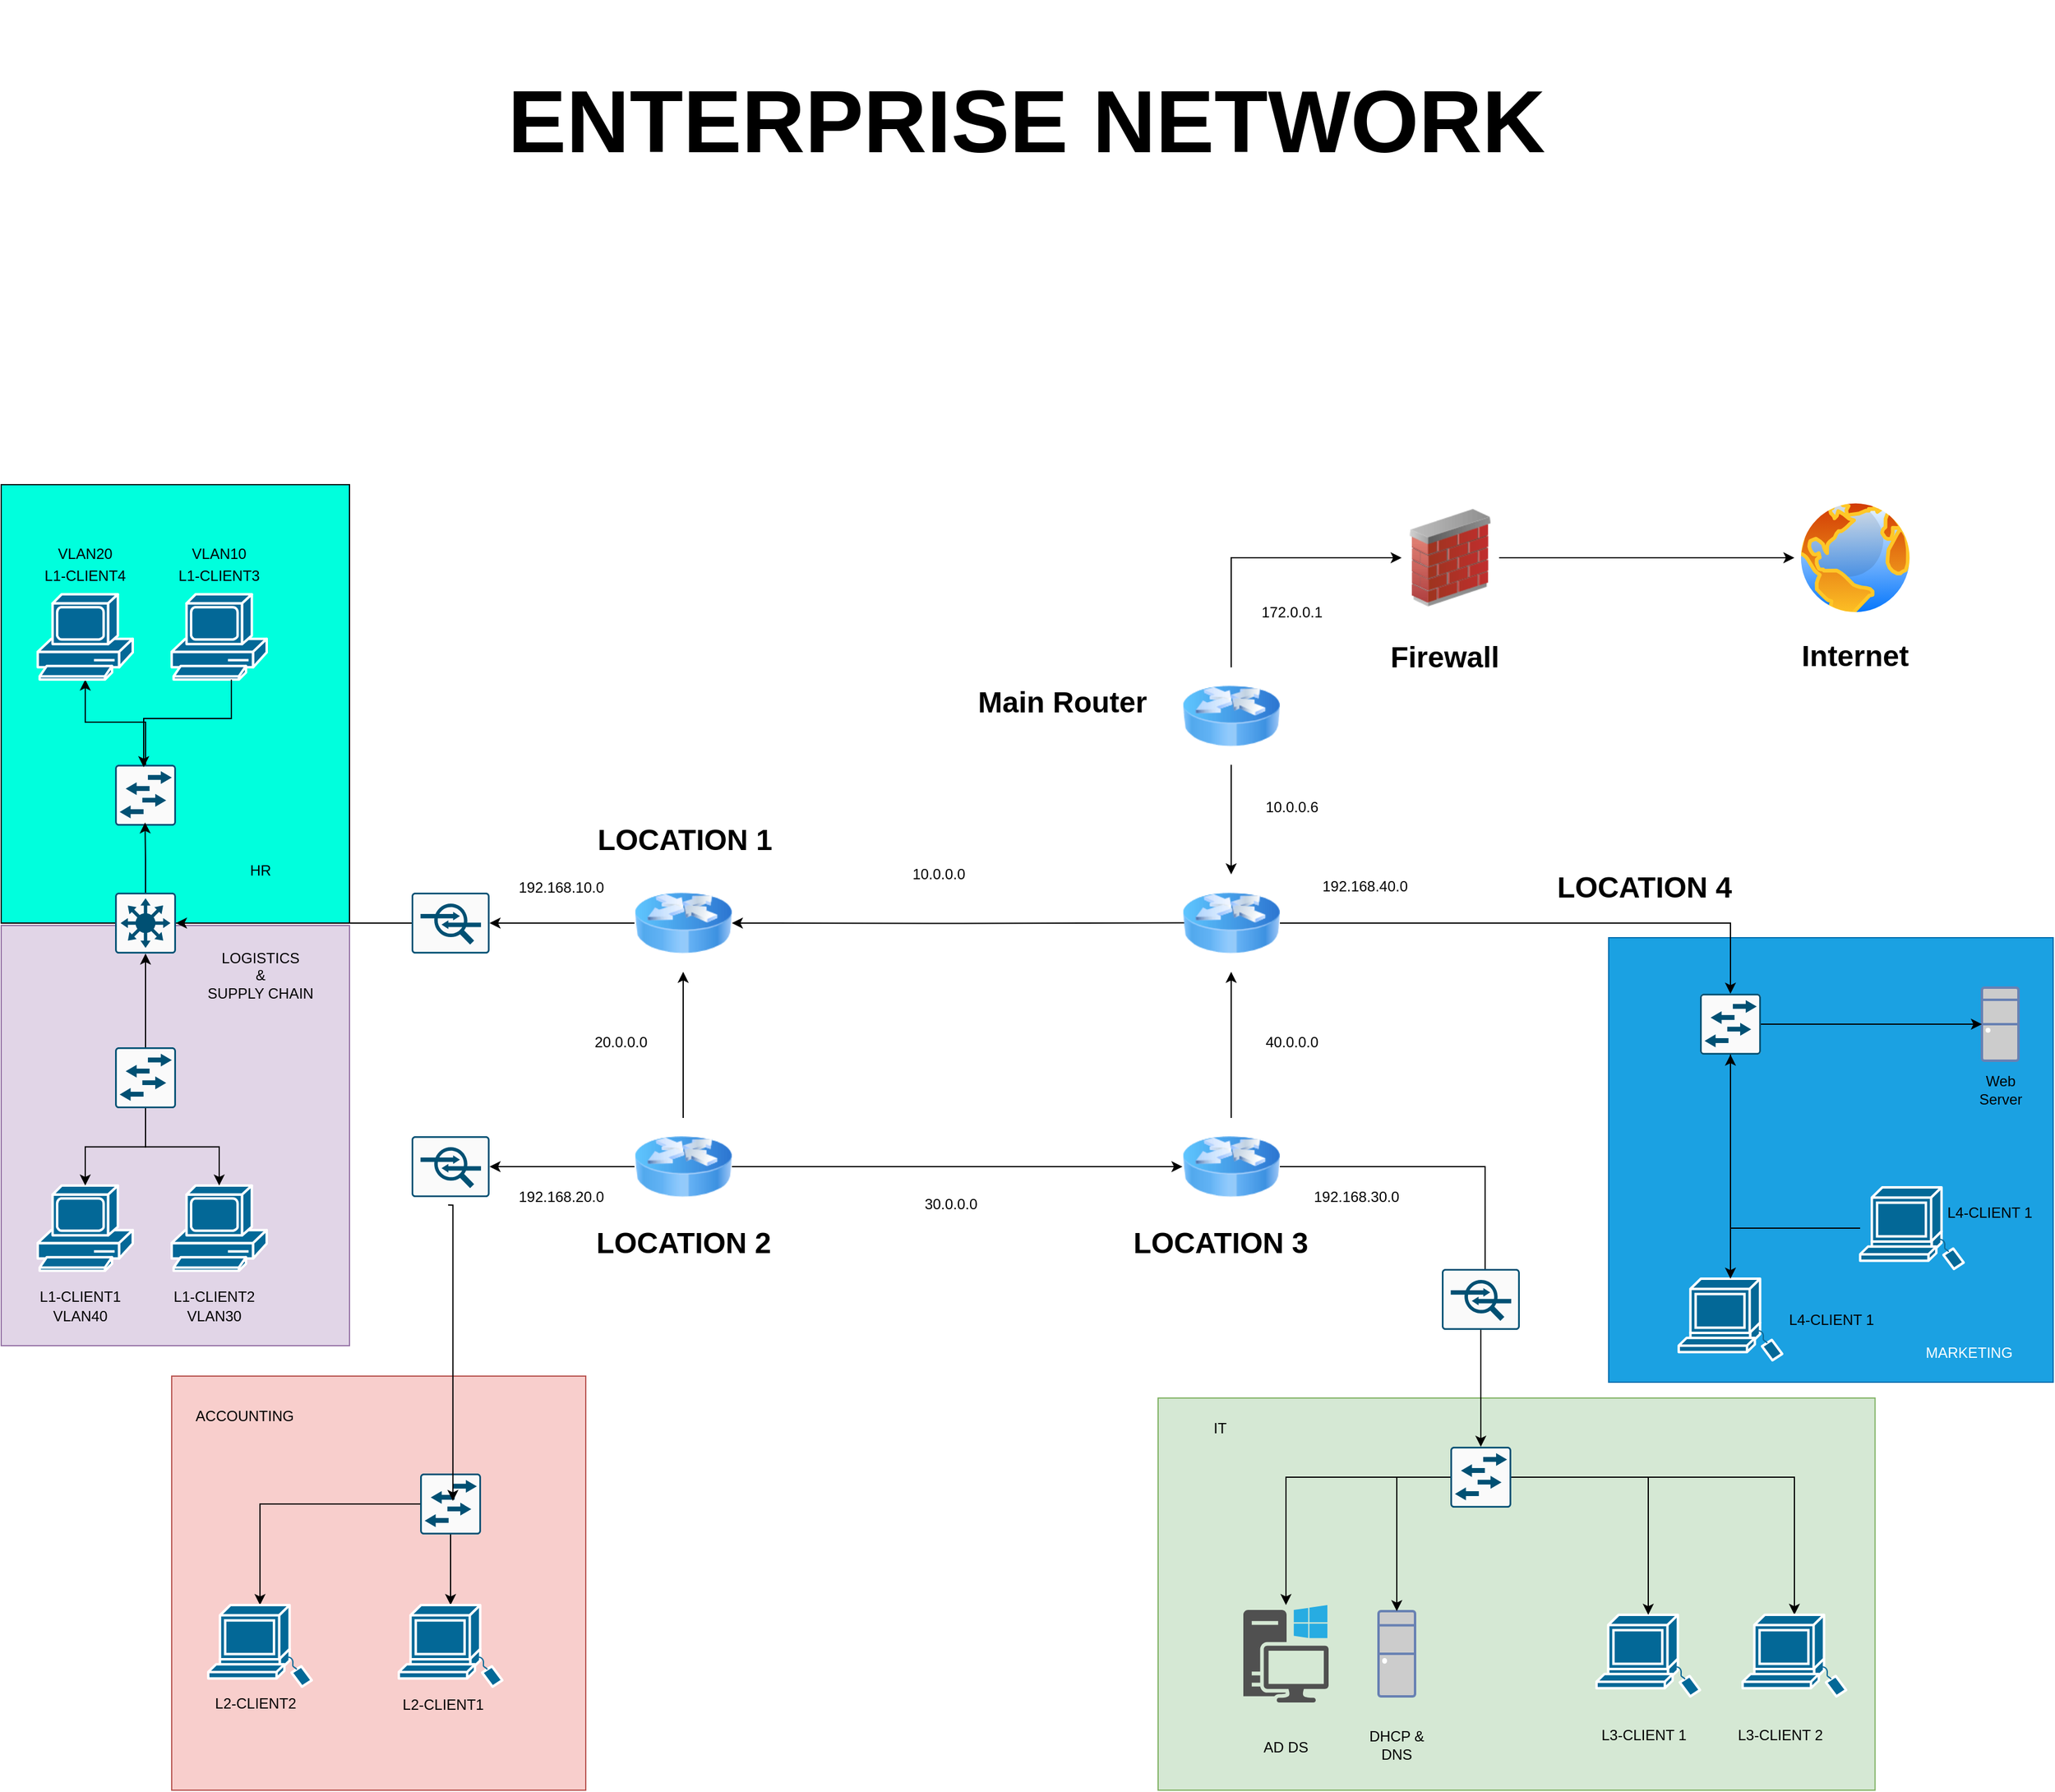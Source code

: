 <mxfile version="24.7.16">
  <diagram name="Page-1" id="197159a0-c6a4-9194-75a8-e4174976684c">
    <mxGraphModel dx="538" dy="1796" grid="1" gridSize="10" guides="1" tooltips="1" connect="1" arrows="1" fold="1" page="1" pageScale="1.5" pageWidth="1169" pageHeight="826" background="none" math="0" shadow="0">
      <root>
        <mxCell id="0" style=";html=1;" />
        <mxCell id="1" style=";html=1;" parent="0" />
        <mxCell id="82a_AhrNkqmRttgPwtjp-102" value="" style="whiteSpace=wrap;html=1;aspect=fixed;fillColor=#1ba1e2;strokeColor=#006EAF;fontColor=#ffffff;" parent="1" vertex="1">
          <mxGeometry x="1350" y="470" width="365" height="365" as="geometry" />
        </mxCell>
        <mxCell id="82a_AhrNkqmRttgPwtjp-93" value="" style="rounded=0;whiteSpace=wrap;html=1;fillColor=#d5e8d4;strokeColor=#82b366;" parent="1" vertex="1">
          <mxGeometry x="980" y="848" width="588.75" height="322" as="geometry" />
        </mxCell>
        <mxCell id="82a_AhrNkqmRttgPwtjp-99" value="" style="whiteSpace=wrap;html=1;aspect=fixed;fillColor=#f8cecc;strokeColor=#b85450;" parent="1" vertex="1">
          <mxGeometry x="170" y="830" width="340" height="340" as="geometry" />
        </mxCell>
        <mxCell id="82a_AhrNkqmRttgPwtjp-100" value="" style="rounded=0;whiteSpace=wrap;html=1;fillColor=#e1d5e7;strokeColor=#9673a6;" parent="1" vertex="1">
          <mxGeometry x="30" y="460" width="286" height="345" as="geometry" />
        </mxCell>
        <mxCell id="82a_AhrNkqmRttgPwtjp-94" value="" style="rounded=0;whiteSpace=wrap;html=1;fillColor=#00FFDD;" parent="1" vertex="1">
          <mxGeometry x="30" y="98" width="286" height="360" as="geometry" />
        </mxCell>
        <mxCell id="82a_AhrNkqmRttgPwtjp-12" style="edgeStyle=orthogonalEdgeStyle;rounded=0;orthogonalLoop=1;jettySize=auto;html=1;" parent="1" source="82a_AhrNkqmRttgPwtjp-2" target="82a_AhrNkqmRttgPwtjp-3" edge="1">
          <mxGeometry relative="1" as="geometry" />
        </mxCell>
        <mxCell id="82a_AhrNkqmRttgPwtjp-14" style="edgeStyle=orthogonalEdgeStyle;rounded=0;orthogonalLoop=1;jettySize=auto;html=1;" parent="1" source="82a_AhrNkqmRttgPwtjp-2" target="82a_AhrNkqmRttgPwtjp-4" edge="1">
          <mxGeometry relative="1" as="geometry">
            <mxPoint x="940" y="658" as="targetPoint" />
          </mxGeometry>
        </mxCell>
        <mxCell id="82a_AhrNkqmRttgPwtjp-2" value="" style="image;html=1;image=img/lib/clip_art/networking/Router_Icon_128x128.png" parent="1" vertex="1">
          <mxGeometry x="550" y="618" width="80" height="80" as="geometry" />
        </mxCell>
        <mxCell id="82a_AhrNkqmRttgPwtjp-3" value="" style="image;html=1;image=img/lib/clip_art/networking/Router_Icon_128x128.png" parent="1" vertex="1">
          <mxGeometry x="550" y="418" width="80" height="80" as="geometry" />
        </mxCell>
        <mxCell id="82a_AhrNkqmRttgPwtjp-15" style="edgeStyle=orthogonalEdgeStyle;rounded=0;orthogonalLoop=1;jettySize=auto;html=1;" parent="1" source="82a_AhrNkqmRttgPwtjp-4" target="82a_AhrNkqmRttgPwtjp-5" edge="1">
          <mxGeometry relative="1" as="geometry" />
        </mxCell>
        <mxCell id="82a_AhrNkqmRttgPwtjp-4" value="" style="image;html=1;image=img/lib/clip_art/networking/Router_Icon_128x128.png" parent="1" vertex="1">
          <mxGeometry x="1000" y="618" width="80" height="80" as="geometry" />
        </mxCell>
        <mxCell id="82a_AhrNkqmRttgPwtjp-10" style="edgeStyle=orthogonalEdgeStyle;rounded=0;orthogonalLoop=1;jettySize=auto;html=1;entryX=1;entryY=0.5;entryDx=0;entryDy=0;" parent="1" target="82a_AhrNkqmRttgPwtjp-3" edge="1">
          <mxGeometry relative="1" as="geometry">
            <mxPoint x="599.997" y="457.75" as="targetPoint" />
            <mxPoint x="1011.05" y="457.75" as="sourcePoint" />
          </mxGeometry>
        </mxCell>
        <mxCell id="82a_AhrNkqmRttgPwtjp-5" value="" style="image;html=1;image=img/lib/clip_art/networking/Router_Icon_128x128.png" parent="1" vertex="1">
          <mxGeometry x="1000" y="418" width="80" height="80" as="geometry" />
        </mxCell>
        <mxCell id="82a_AhrNkqmRttgPwtjp-85" style="edgeStyle=orthogonalEdgeStyle;rounded=0;orthogonalLoop=1;jettySize=auto;html=1;entryX=0;entryY=0.5;entryDx=0;entryDy=0;" parent="1" source="82a_AhrNkqmRttgPwtjp-6" target="82a_AhrNkqmRttgPwtjp-84" edge="1">
          <mxGeometry relative="1" as="geometry">
            <Array as="points">
              <mxPoint x="1040" y="158" />
            </Array>
          </mxGeometry>
        </mxCell>
        <mxCell id="82a_AhrNkqmRttgPwtjp-6" value="" style="image;html=1;image=img/lib/clip_art/networking/Router_Icon_128x128.png" parent="1" vertex="1">
          <mxGeometry x="1000" y="248" width="80" height="80" as="geometry" />
        </mxCell>
        <mxCell id="82a_AhrNkqmRttgPwtjp-11" style="edgeStyle=orthogonalEdgeStyle;rounded=0;orthogonalLoop=1;jettySize=auto;html=1;" parent="1" source="82a_AhrNkqmRttgPwtjp-6" target="82a_AhrNkqmRttgPwtjp-5" edge="1">
          <mxGeometry relative="1" as="geometry" />
        </mxCell>
        <mxCell id="82a_AhrNkqmRttgPwtjp-17" value="" style="sketch=0;points=[[0.015,0.015,0],[0.985,0.015,0],[0.985,0.985,0],[0.015,0.985,0],[0.25,0,0],[0.5,0,0],[0.75,0,0],[1,0.25,0],[1,0.5,0],[1,0.75,0],[0.75,1,0],[0.5,1,0],[0.25,1,0],[0,0.75,0],[0,0.5,0],[0,0.25,0]];verticalLabelPosition=bottom;html=1;verticalAlign=top;aspect=fixed;align=center;pointerEvents=1;shape=mxgraph.cisco19.rect;prIcon=l3_switch;fillColor=#FAFAFA;strokeColor=#005073;" parent="1" vertex="1">
          <mxGeometry x="123.5" y="433" width="50" height="50" as="geometry" />
        </mxCell>
        <mxCell id="82a_AhrNkqmRttgPwtjp-21" style="edgeStyle=orthogonalEdgeStyle;rounded=0;orthogonalLoop=1;jettySize=auto;html=1;entryX=0.555;entryY=0.521;entryDx=0;entryDy=0;entryPerimeter=0;" parent="1" source="82a_AhrNkqmRttgPwtjp-4" target="AGx01yCOGg5sZHV6iCJv-2" edge="1">
          <mxGeometry relative="1" as="geometry">
            <mxPoint x="1250" y="750" as="targetPoint" />
          </mxGeometry>
        </mxCell>
        <mxCell id="82a_AhrNkqmRttgPwtjp-23" style="edgeStyle=orthogonalEdgeStyle;rounded=0;orthogonalLoop=1;jettySize=auto;html=1;entryX=0.5;entryY=0;entryDx=0;entryDy=0;entryPerimeter=0;" parent="1" source="82a_AhrNkqmRttgPwtjp-5" target="82a_AhrNkqmRttgPwtjp-50" edge="1">
          <mxGeometry relative="1" as="geometry">
            <mxPoint x="1236.9" y="457.5" as="targetPoint" />
          </mxGeometry>
        </mxCell>
        <mxCell id="82a_AhrNkqmRttgPwtjp-35" style="edgeStyle=orthogonalEdgeStyle;rounded=0;orthogonalLoop=1;jettySize=auto;html=1;" parent="1" source="82a_AhrNkqmRttgPwtjp-25" target="82a_AhrNkqmRttgPwtjp-33" edge="1">
          <mxGeometry relative="1" as="geometry" />
        </mxCell>
        <mxCell id="82a_AhrNkqmRttgPwtjp-25" value="" style="sketch=0;points=[[0.015,0.015,0],[0.985,0.015,0],[0.985,0.985,0],[0.015,0.985,0],[0.25,0,0],[0.5,0,0],[0.75,0,0],[1,0.25,0],[1,0.5,0],[1,0.75,0],[0.75,1,0],[0.5,1,0],[0.25,1,0],[0,0.75,0],[0,0.5,0],[0,0.25,0]];verticalLabelPosition=bottom;html=1;verticalAlign=top;aspect=fixed;align=center;pointerEvents=1;shape=mxgraph.cisco19.rect;prIcon=l2_switch;fillColor=#FAFAFA;strokeColor=#005073;" parent="1" vertex="1">
          <mxGeometry x="374" y="910" width="50" height="50" as="geometry" />
        </mxCell>
        <mxCell id="82a_AhrNkqmRttgPwtjp-40" style="edgeStyle=orthogonalEdgeStyle;rounded=0;orthogonalLoop=1;jettySize=auto;html=1;" parent="1" source="82a_AhrNkqmRttgPwtjp-28" target="82a_AhrNkqmRttgPwtjp-38" edge="1">
          <mxGeometry relative="1" as="geometry" />
        </mxCell>
        <mxCell id="82a_AhrNkqmRttgPwtjp-45" style="edgeStyle=orthogonalEdgeStyle;rounded=0;orthogonalLoop=1;jettySize=auto;html=1;" parent="1" source="82a_AhrNkqmRttgPwtjp-28" target="82a_AhrNkqmRttgPwtjp-44" edge="1">
          <mxGeometry relative="1" as="geometry">
            <mxPoint x="1502.481" y="1026" as="targetPoint" />
          </mxGeometry>
        </mxCell>
        <mxCell id="82a_AhrNkqmRttgPwtjp-28" value="" style="sketch=0;points=[[0.015,0.015,0],[0.985,0.015,0],[0.985,0.985,0],[0.015,0.985,0],[0.25,0,0],[0.5,0,0],[0.75,0,0],[1,0.25,0],[1,0.5,0],[1,0.75,0],[0.75,1,0],[0.5,1,0],[0.25,1,0],[0,0.75,0],[0,0.5,0],[0,0.25,0]];verticalLabelPosition=bottom;html=1;verticalAlign=top;aspect=fixed;align=center;pointerEvents=1;shape=mxgraph.cisco19.rect;prIcon=l2_switch;fillColor=#FAFAFA;strokeColor=#005073;" parent="1" vertex="1">
          <mxGeometry x="1220" y="888" width="50" height="50" as="geometry" />
        </mxCell>
        <mxCell id="82a_AhrNkqmRttgPwtjp-62" style="edgeStyle=orthogonalEdgeStyle;rounded=0;orthogonalLoop=1;jettySize=auto;html=1;" parent="1" source="82a_AhrNkqmRttgPwtjp-30" target="82a_AhrNkqmRttgPwtjp-17" edge="1">
          <mxGeometry relative="1" as="geometry" />
        </mxCell>
        <mxCell id="82a_AhrNkqmRttgPwtjp-30" value="" style="sketch=0;points=[[0.015,0.015,0],[0.985,0.015,0],[0.985,0.985,0],[0.015,0.985,0],[0.25,0,0],[0.5,0,0],[0.75,0,0],[1,0.25,0],[1,0.5,0],[1,0.75,0],[0.75,1,0],[0.5,1,0],[0.25,1,0],[0,0.75,0],[0,0.5,0],[0,0.25,0]];verticalLabelPosition=bottom;html=1;verticalAlign=top;aspect=fixed;align=center;pointerEvents=1;shape=mxgraph.cisco19.rect;prIcon=l2_switch;fillColor=#FAFAFA;strokeColor=#005073;" parent="1" vertex="1">
          <mxGeometry x="123.5" y="560" width="50" height="50" as="geometry" />
        </mxCell>
        <mxCell id="82a_AhrNkqmRttgPwtjp-78" style="edgeStyle=orthogonalEdgeStyle;rounded=0;orthogonalLoop=1;jettySize=auto;html=1;" parent="1" source="82a_AhrNkqmRttgPwtjp-31" target="82a_AhrNkqmRttgPwtjp-76" edge="1">
          <mxGeometry relative="1" as="geometry" />
        </mxCell>
        <mxCell id="82a_AhrNkqmRttgPwtjp-31" value="" style="sketch=0;points=[[0.015,0.015,0],[0.985,0.015,0],[0.985,0.985,0],[0.015,0.985,0],[0.25,0,0],[0.5,0,0],[0.75,0,0],[1,0.25,0],[1,0.5,0],[1,0.75,0],[0.75,1,0],[0.5,1,0],[0.25,1,0],[0,0.75,0],[0,0.5,0],[0,0.25,0]];verticalLabelPosition=bottom;html=1;verticalAlign=top;aspect=fixed;align=center;pointerEvents=1;shape=mxgraph.cisco19.rect;prIcon=l2_switch;fillColor=#FAFAFA;strokeColor=#005073;" parent="1" vertex="1">
          <mxGeometry x="123.5" y="328" width="50" height="50" as="geometry" />
        </mxCell>
        <mxCell id="82a_AhrNkqmRttgPwtjp-33" value="" style="shape=mxgraph.cisco.computers_and_peripherals.sun_workstation;html=1;pointerEvents=1;dashed=0;fillColor=#036897;strokeColor=#ffffff;strokeWidth=2;verticalLabelPosition=bottom;verticalAlign=top;align=center;outlineConnect=0;" parent="1" vertex="1">
          <mxGeometry x="356.5" y="1018" width="85" height="67" as="geometry" />
        </mxCell>
        <mxCell id="82a_AhrNkqmRttgPwtjp-34" style="edgeStyle=orthogonalEdgeStyle;rounded=0;orthogonalLoop=1;jettySize=auto;html=1;" parent="1" source="82a_AhrNkqmRttgPwtjp-25" target="82a_AhrNkqmRttgPwtjp-36" edge="1">
          <mxGeometry relative="1" as="geometry">
            <mxPoint x="233" y="988.0" as="targetPoint" />
          </mxGeometry>
        </mxCell>
        <mxCell id="82a_AhrNkqmRttgPwtjp-36" value="" style="shape=mxgraph.cisco.computers_and_peripherals.sun_workstation;html=1;pointerEvents=1;dashed=0;fillColor=#036897;strokeColor=#ffffff;strokeWidth=2;verticalLabelPosition=bottom;verticalAlign=top;align=center;outlineConnect=0;" parent="1" vertex="1">
          <mxGeometry x="200" y="1018" width="85" height="67" as="geometry" />
        </mxCell>
        <mxCell id="82a_AhrNkqmRttgPwtjp-37" value="" style="fontColor=#0066CC;verticalAlign=top;verticalLabelPosition=bottom;labelPosition=center;align=center;html=1;outlineConnect=0;fillColor=#CCCCCC;strokeColor=#6881B3;gradientColor=none;gradientDirection=north;strokeWidth=2;shape=mxgraph.networks.desktop_pc;" parent="1" vertex="1">
          <mxGeometry x="1161" y="1023" width="30" height="70" as="geometry" />
        </mxCell>
        <mxCell id="82a_AhrNkqmRttgPwtjp-38" value="" style="sketch=0;pointerEvents=1;shadow=0;dashed=0;html=1;strokeColor=none;fillColor=#505050;labelPosition=center;verticalLabelPosition=bottom;verticalAlign=top;outlineConnect=0;align=center;shape=mxgraph.office.devices.workstation_pc;" parent="1" vertex="1">
          <mxGeometry x="1050" y="1018" width="70" height="80" as="geometry" />
        </mxCell>
        <mxCell id="82a_AhrNkqmRttgPwtjp-41" style="edgeStyle=orthogonalEdgeStyle;rounded=0;orthogonalLoop=1;jettySize=auto;html=1;entryX=0.5;entryY=0;entryDx=0;entryDy=0;entryPerimeter=0;" parent="1" source="82a_AhrNkqmRttgPwtjp-28" target="82a_AhrNkqmRttgPwtjp-37" edge="1">
          <mxGeometry relative="1" as="geometry" />
        </mxCell>
        <mxCell id="82a_AhrNkqmRttgPwtjp-42" value="" style="shape=mxgraph.cisco.computers_and_peripherals.sun_workstation;html=1;pointerEvents=1;dashed=0;fillColor=#036897;strokeColor=#ffffff;strokeWidth=2;verticalLabelPosition=bottom;verticalAlign=top;align=center;outlineConnect=0;" parent="1" vertex="1">
          <mxGeometry x="1340" y="1026" width="85" height="67" as="geometry" />
        </mxCell>
        <mxCell id="82a_AhrNkqmRttgPwtjp-43" style="edgeStyle=orthogonalEdgeStyle;rounded=0;orthogonalLoop=1;jettySize=auto;html=1;entryX=0.5;entryY=0;entryDx=0;entryDy=0;entryPerimeter=0;" parent="1" source="82a_AhrNkqmRttgPwtjp-28" target="82a_AhrNkqmRttgPwtjp-42" edge="1">
          <mxGeometry relative="1" as="geometry" />
        </mxCell>
        <mxCell id="82a_AhrNkqmRttgPwtjp-44" value="" style="shape=mxgraph.cisco.computers_and_peripherals.sun_workstation;html=1;pointerEvents=1;dashed=0;fillColor=#036897;strokeColor=#ffffff;strokeWidth=2;verticalLabelPosition=bottom;verticalAlign=top;align=center;outlineConnect=0;" parent="1" vertex="1">
          <mxGeometry x="1460" y="1026" width="85" height="67" as="geometry" />
        </mxCell>
        <mxCell id="82a_AhrNkqmRttgPwtjp-47" value="" style="fontColor=#0066CC;verticalAlign=top;verticalLabelPosition=bottom;labelPosition=center;align=center;html=1;outlineConnect=0;fillColor=#CCCCCC;strokeColor=#6881B3;gradientColor=none;gradientDirection=north;strokeWidth=2;shape=mxgraph.networks.desktop_pc;" parent="1" vertex="1">
          <mxGeometry x="1656.5" y="511" width="30" height="60" as="geometry" />
        </mxCell>
        <mxCell id="82a_AhrNkqmRttgPwtjp-48" value="" style="shape=mxgraph.cisco.computers_and_peripherals.sun_workstation;html=1;pointerEvents=1;dashed=0;fillColor=#036897;strokeColor=#ffffff;strokeWidth=2;verticalLabelPosition=bottom;verticalAlign=top;align=center;outlineConnect=0;" parent="1" vertex="1">
          <mxGeometry x="1407.5" y="750" width="85" height="67" as="geometry" />
        </mxCell>
        <mxCell id="82a_AhrNkqmRttgPwtjp-59" style="edgeStyle=orthogonalEdgeStyle;rounded=0;orthogonalLoop=1;jettySize=auto;html=1;" parent="1" source="82a_AhrNkqmRttgPwtjp-49" target="82a_AhrNkqmRttgPwtjp-50" edge="1">
          <mxGeometry relative="1" as="geometry" />
        </mxCell>
        <mxCell id="82a_AhrNkqmRttgPwtjp-49" value="" style="shape=mxgraph.cisco.computers_and_peripherals.sun_workstation;html=1;pointerEvents=1;dashed=0;fillColor=#036897;strokeColor=#ffffff;strokeWidth=2;verticalLabelPosition=bottom;verticalAlign=top;align=center;outlineConnect=0;" parent="1" vertex="1">
          <mxGeometry x="1556.5" y="675" width="85" height="67" as="geometry" />
        </mxCell>
        <mxCell id="82a_AhrNkqmRttgPwtjp-60" style="edgeStyle=orthogonalEdgeStyle;rounded=0;orthogonalLoop=1;jettySize=auto;html=1;" parent="1" source="82a_AhrNkqmRttgPwtjp-50" target="82a_AhrNkqmRttgPwtjp-47" edge="1">
          <mxGeometry relative="1" as="geometry" />
        </mxCell>
        <mxCell id="82a_AhrNkqmRttgPwtjp-104" style="edgeStyle=orthogonalEdgeStyle;rounded=0;orthogonalLoop=1;jettySize=auto;html=1;" parent="1" source="82a_AhrNkqmRttgPwtjp-50" target="82a_AhrNkqmRttgPwtjp-48" edge="1">
          <mxGeometry relative="1" as="geometry">
            <mxPoint x="1450" y="690" as="targetPoint" />
          </mxGeometry>
        </mxCell>
        <mxCell id="82a_AhrNkqmRttgPwtjp-50" value="" style="sketch=0;points=[[0.015,0.015,0],[0.985,0.015,0],[0.985,0.985,0],[0.015,0.985,0],[0.25,0,0],[0.5,0,0],[0.75,0,0],[1,0.25,0],[1,0.5,0],[1,0.75,0],[0.75,1,0],[0.5,1,0],[0.25,1,0],[0,0.75,0],[0,0.5,0],[0,0.25,0]];verticalLabelPosition=bottom;html=1;verticalAlign=top;aspect=fixed;align=center;pointerEvents=1;shape=mxgraph.cisco19.rect;prIcon=l2_switch;fillColor=#FAFAFA;strokeColor=#005073;" parent="1" vertex="1">
          <mxGeometry x="1425" y="516" width="50" height="50" as="geometry" />
        </mxCell>
        <mxCell id="82a_AhrNkqmRttgPwtjp-63" style="edgeStyle=orthogonalEdgeStyle;rounded=0;orthogonalLoop=1;jettySize=auto;html=1;entryX=0.492;entryY=0.947;entryDx=0;entryDy=0;entryPerimeter=0;" parent="1" source="82a_AhrNkqmRttgPwtjp-17" target="82a_AhrNkqmRttgPwtjp-31" edge="1">
          <mxGeometry relative="1" as="geometry" />
        </mxCell>
        <mxCell id="82a_AhrNkqmRttgPwtjp-64" value="" style="sketch=0;points=[[0.015,0.015,0],[0.985,0.015,0],[0.985,0.985,0],[0.015,0.985,0],[0.25,0,0],[0.5,0,0],[0.75,0,0],[1,0.25,0],[1,0.5,0],[1,0.75,0],[0.75,1,0],[0.5,1,0],[0.25,1,0],[0,0.75,0],[0,0.5,0],[0,0.25,0]];verticalLabelPosition=bottom;html=1;verticalAlign=top;aspect=fixed;align=center;pointerEvents=1;shape=mxgraph.cisco19.rect;prIcon=ips_ids;fillColor=#FAFAFA;strokeColor=#005073;" parent="1" vertex="1">
          <mxGeometry x="367" y="633" width="64" height="50" as="geometry" />
        </mxCell>
        <mxCell id="82a_AhrNkqmRttgPwtjp-65" value="" style="sketch=0;points=[[0.015,0.015,0],[0.985,0.015,0],[0.985,0.985,0],[0.015,0.985,0],[0.25,0,0],[0.5,0,0],[0.75,0,0],[1,0.25,0],[1,0.5,0],[1,0.75,0],[0.75,1,0],[0.5,1,0],[0.25,1,0],[0,0.75,0],[0,0.5,0],[0,0.25,0]];verticalLabelPosition=bottom;html=1;verticalAlign=top;aspect=fixed;align=center;pointerEvents=1;shape=mxgraph.cisco19.rect;prIcon=ips_ids;fillColor=#FAFAFA;strokeColor=#005073;" parent="1" vertex="1">
          <mxGeometry x="367" y="433" width="64" height="50" as="geometry" />
        </mxCell>
        <mxCell id="82a_AhrNkqmRttgPwtjp-66" style="edgeStyle=orthogonalEdgeStyle;rounded=0;orthogonalLoop=1;jettySize=auto;html=1;entryX=1;entryY=0.5;entryDx=0;entryDy=0;entryPerimeter=0;" parent="1" source="82a_AhrNkqmRttgPwtjp-3" target="82a_AhrNkqmRttgPwtjp-65" edge="1">
          <mxGeometry relative="1" as="geometry" />
        </mxCell>
        <mxCell id="82a_AhrNkqmRttgPwtjp-67" style="edgeStyle=orthogonalEdgeStyle;rounded=0;orthogonalLoop=1;jettySize=auto;html=1;entryX=1;entryY=0.5;entryDx=0;entryDy=0;entryPerimeter=0;" parent="1" source="82a_AhrNkqmRttgPwtjp-65" target="82a_AhrNkqmRttgPwtjp-17" edge="1">
          <mxGeometry relative="1" as="geometry" />
        </mxCell>
        <mxCell id="82a_AhrNkqmRttgPwtjp-69" style="edgeStyle=orthogonalEdgeStyle;rounded=0;orthogonalLoop=1;jettySize=auto;html=1;entryX=1;entryY=0.5;entryDx=0;entryDy=0;entryPerimeter=0;" parent="1" source="82a_AhrNkqmRttgPwtjp-2" target="82a_AhrNkqmRttgPwtjp-64" edge="1">
          <mxGeometry relative="1" as="geometry" />
        </mxCell>
        <mxCell id="82a_AhrNkqmRttgPwtjp-70" style="edgeStyle=orthogonalEdgeStyle;rounded=0;orthogonalLoop=1;jettySize=auto;html=1;entryX=0.578;entryY=0.318;entryDx=0;entryDy=0;entryPerimeter=0;" parent="1" edge="1">
          <mxGeometry relative="1" as="geometry">
            <mxPoint x="397" y="689.55" as="sourcePoint" />
            <mxPoint x="400.9" y="932.45" as="targetPoint" />
            <Array as="points">
              <mxPoint x="401" y="690" />
            </Array>
          </mxGeometry>
        </mxCell>
        <mxCell id="82a_AhrNkqmRttgPwtjp-72" value="" style="shape=mxgraph.cisco.computers_and_peripherals.pc;html=1;pointerEvents=1;dashed=0;fillColor=#036897;strokeColor=#ffffff;strokeWidth=2;verticalLabelPosition=bottom;verticalAlign=top;align=center;outlineConnect=0;" parent="1" vertex="1">
          <mxGeometry x="60" y="673.5" width="78" height="70" as="geometry" />
        </mxCell>
        <mxCell id="82a_AhrNkqmRttgPwtjp-73" value="" style="shape=mxgraph.cisco.computers_and_peripherals.pc;html=1;pointerEvents=1;dashed=0;fillColor=#036897;strokeColor=#ffffff;strokeWidth=2;verticalLabelPosition=bottom;verticalAlign=top;align=center;outlineConnect=0;" parent="1" vertex="1">
          <mxGeometry x="170" y="673.5" width="78" height="70" as="geometry" />
        </mxCell>
        <mxCell id="82a_AhrNkqmRttgPwtjp-74" style="edgeStyle=orthogonalEdgeStyle;rounded=0;orthogonalLoop=1;jettySize=auto;html=1;entryX=0.5;entryY=0;entryDx=0;entryDy=0;entryPerimeter=0;" parent="1" source="82a_AhrNkqmRttgPwtjp-30" target="82a_AhrNkqmRttgPwtjp-72" edge="1">
          <mxGeometry relative="1" as="geometry" />
        </mxCell>
        <mxCell id="82a_AhrNkqmRttgPwtjp-75" style="edgeStyle=orthogonalEdgeStyle;rounded=0;orthogonalLoop=1;jettySize=auto;html=1;entryX=0.5;entryY=0;entryDx=0;entryDy=0;entryPerimeter=0;" parent="1" source="82a_AhrNkqmRttgPwtjp-30" target="82a_AhrNkqmRttgPwtjp-73" edge="1">
          <mxGeometry relative="1" as="geometry" />
        </mxCell>
        <mxCell id="82a_AhrNkqmRttgPwtjp-76" value="" style="shape=mxgraph.cisco.computers_and_peripherals.pc;html=1;pointerEvents=1;dashed=0;fillColor=#036897;strokeColor=#ffffff;strokeWidth=2;verticalLabelPosition=bottom;verticalAlign=top;align=center;outlineConnect=0;" parent="1" vertex="1">
          <mxGeometry x="60" y="188" width="78" height="70" as="geometry" />
        </mxCell>
        <mxCell id="82a_AhrNkqmRttgPwtjp-77" value="" style="shape=mxgraph.cisco.computers_and_peripherals.pc;html=1;pointerEvents=1;dashed=0;fillColor=#036897;strokeColor=#ffffff;strokeWidth=2;verticalLabelPosition=bottom;verticalAlign=top;align=center;outlineConnect=0;" parent="1" vertex="1">
          <mxGeometry x="170" y="188" width="78" height="70" as="geometry" />
        </mxCell>
        <mxCell id="82a_AhrNkqmRttgPwtjp-84" value="" style="image;html=1;image=img/lib/clip_art/networking/Firewall_02_128x128.png" parent="1" vertex="1">
          <mxGeometry x="1180" y="118" width="80" height="80" as="geometry" />
        </mxCell>
        <mxCell id="82a_AhrNkqmRttgPwtjp-86" value="" style="image;aspect=fixed;perimeter=ellipsePerimeter;html=1;align=center;shadow=0;dashed=0;spacingTop=3;image=img/lib/active_directory/internet_globe.svg;" parent="1" vertex="1">
          <mxGeometry x="1502.5" y="108" width="100" height="100" as="geometry" />
        </mxCell>
        <mxCell id="82a_AhrNkqmRttgPwtjp-87" style="edgeStyle=orthogonalEdgeStyle;rounded=0;orthogonalLoop=1;jettySize=auto;html=1;" parent="1" source="82a_AhrNkqmRttgPwtjp-84" target="82a_AhrNkqmRttgPwtjp-86" edge="1">
          <mxGeometry relative="1" as="geometry">
            <Array as="points">
              <mxPoint x="1510" y="158" />
              <mxPoint x="1510" y="158" />
            </Array>
          </mxGeometry>
        </mxCell>
        <mxCell id="82a_AhrNkqmRttgPwtjp-88" value="&lt;font style=&quot;font-size: 24px;&quot;&gt;&lt;b style=&quot;&quot;&gt;LOCATION 1&lt;/b&gt;&lt;/font&gt;" style="text;html=1;align=center;verticalAlign=middle;whiteSpace=wrap;rounded=0;" parent="1" vertex="1">
          <mxGeometry x="496" y="361" width="191.25" height="58" as="geometry" />
        </mxCell>
        <mxCell id="82a_AhrNkqmRttgPwtjp-89" value="&lt;font style=&quot;font-size: 24px;&quot;&gt;&lt;b style=&quot;&quot;&gt;LOCATION 2&lt;/b&gt;&lt;/font&gt;" style="text;html=1;align=center;verticalAlign=middle;whiteSpace=wrap;rounded=0;" parent="1" vertex="1">
          <mxGeometry x="508.75" y="692" width="162.5" height="58" as="geometry" />
        </mxCell>
        <mxCell id="82a_AhrNkqmRttgPwtjp-90" value="&lt;font style=&quot;font-size: 24px;&quot;&gt;&lt;b style=&quot;&quot;&gt;LOCATION 3&lt;/b&gt;&lt;/font&gt;" style="text;html=1;align=center;verticalAlign=middle;whiteSpace=wrap;rounded=0;" parent="1" vertex="1">
          <mxGeometry x="950" y="692" width="162.5" height="58" as="geometry" />
        </mxCell>
        <mxCell id="82a_AhrNkqmRttgPwtjp-91" value="&lt;font style=&quot;font-size: 24px;&quot;&gt;&lt;b style=&quot;&quot;&gt;LOCATION 4&lt;/b&gt;&lt;/font&gt;" style="text;html=1;align=center;verticalAlign=middle;whiteSpace=wrap;rounded=0;" parent="1" vertex="1">
          <mxGeometry x="1297.5" y="400" width="162.5" height="58" as="geometry" />
        </mxCell>
        <mxCell id="82a_AhrNkqmRttgPwtjp-97" style="edgeStyle=orthogonalEdgeStyle;rounded=0;orthogonalLoop=1;jettySize=auto;html=1;" parent="1" source="82a_AhrNkqmRttgPwtjp-77" edge="1">
          <mxGeometry relative="1" as="geometry">
            <mxPoint x="147" y="330" as="targetPoint" />
            <Array as="points">
              <mxPoint x="219" y="290" />
              <mxPoint x="147" y="290" />
            </Array>
          </mxGeometry>
        </mxCell>
        <mxCell id="82a_AhrNkqmRttgPwtjp-105" value="&lt;span style=&quot;font-size: 24px;&quot;&gt;&lt;b&gt;Internet&lt;/b&gt;&lt;/span&gt;" style="text;html=1;align=center;verticalAlign=middle;whiteSpace=wrap;rounded=0;" parent="1" vertex="1">
          <mxGeometry x="1451.25" y="210" width="202.5" height="58" as="geometry" />
        </mxCell>
        <mxCell id="82a_AhrNkqmRttgPwtjp-106" value="&lt;span style=&quot;font-size: 24px;&quot;&gt;&lt;b&gt;Firewall&lt;/b&gt;&lt;/span&gt;" style="text;html=1;align=center;verticalAlign=middle;whiteSpace=wrap;rounded=0;" parent="1" vertex="1">
          <mxGeometry x="1113.5" y="211" width="202.5" height="58" as="geometry" />
        </mxCell>
        <mxCell id="82a_AhrNkqmRttgPwtjp-107" value="&lt;span style=&quot;font-size: 24px;&quot;&gt;&lt;b&gt;Main Router&lt;/b&gt;&lt;/span&gt;" style="text;html=1;align=center;verticalAlign=middle;whiteSpace=wrap;rounded=0;" parent="1" vertex="1">
          <mxGeometry x="800" y="248" width="202.5" height="58" as="geometry" />
        </mxCell>
        <mxCell id="jJe0wLR6unId7IcCSNrv-1" value="Web Server" style="text;html=1;align=center;verticalAlign=middle;whiteSpace=wrap;rounded=0;" parent="1" vertex="1">
          <mxGeometry x="1641.5" y="580" width="60" height="30" as="geometry" />
        </mxCell>
        <mxCell id="jJe0wLR6unId7IcCSNrv-2" value="AD DS" style="text;html=1;align=center;verticalAlign=middle;whiteSpace=wrap;rounded=0;" parent="1" vertex="1">
          <mxGeometry x="1055" y="1120" width="60" height="30" as="geometry" />
        </mxCell>
        <mxCell id="jJe0wLR6unId7IcCSNrv-3" value="DHCP &amp;amp; DNS" style="text;html=1;align=center;verticalAlign=middle;whiteSpace=wrap;rounded=0;" parent="1" vertex="1">
          <mxGeometry x="1146" y="1118" width="60" height="30" as="geometry" />
        </mxCell>
        <mxCell id="jJe0wLR6unId7IcCSNrv-4" value="L3-CLIENT 1" style="text;html=1;align=center;verticalAlign=middle;whiteSpace=wrap;rounded=0;" parent="1" vertex="1">
          <mxGeometry x="1338.75" y="1110" width="80" height="30" as="geometry" />
        </mxCell>
        <mxCell id="jJe0wLR6unId7IcCSNrv-5" value="L3-CLIENT 2" style="text;html=1;align=center;verticalAlign=middle;whiteSpace=wrap;rounded=0;" parent="1" vertex="1">
          <mxGeometry x="1451.25" y="1110" width="80" height="30" as="geometry" />
        </mxCell>
        <mxCell id="jJe0wLR6unId7IcCSNrv-6" value="L4-CLIENT 1" style="text;html=1;align=center;verticalAlign=middle;whiteSpace=wrap;rounded=0;" parent="1" vertex="1">
          <mxGeometry x="1492.5" y="771" width="80" height="25" as="geometry" />
        </mxCell>
        <mxCell id="jJe0wLR6unId7IcCSNrv-7" value="L4-CLIENT 1" style="text;html=1;align=center;verticalAlign=middle;whiteSpace=wrap;rounded=0;" parent="1" vertex="1">
          <mxGeometry x="1622.5" y="683" width="80" height="25" as="geometry" />
        </mxCell>
        <mxCell id="-V9YLT44HrTgCmrXW2-U-1" value="L2-CLIENT1" style="text;html=1;align=center;verticalAlign=middle;whiteSpace=wrap;rounded=0;" parent="1" vertex="1">
          <mxGeometry x="349.5" y="1085" width="86" height="30" as="geometry" />
        </mxCell>
        <mxCell id="-V9YLT44HrTgCmrXW2-U-2" value="L2-CLIENT2" style="text;html=1;align=center;verticalAlign=middle;whiteSpace=wrap;rounded=0;" parent="1" vertex="1">
          <mxGeometry x="196" y="1084" width="86" height="30" as="geometry" />
        </mxCell>
        <mxCell id="-V9YLT44HrTgCmrXW2-U-3" value="L1-CLIENT2" style="text;html=1;align=center;verticalAlign=middle;whiteSpace=wrap;rounded=0;" parent="1" vertex="1">
          <mxGeometry x="162" y="750" width="86" height="30" as="geometry" />
        </mxCell>
        <mxCell id="-V9YLT44HrTgCmrXW2-U-4" value="L1-CLIENT1" style="text;html=1;align=center;verticalAlign=middle;whiteSpace=wrap;rounded=0;" parent="1" vertex="1">
          <mxGeometry x="52" y="750" width="86" height="30" as="geometry" />
        </mxCell>
        <mxCell id="-V9YLT44HrTgCmrXW2-U-5" value="L1-CLIENT3" style="text;html=1;align=center;verticalAlign=middle;whiteSpace=wrap;rounded=0;" parent="1" vertex="1">
          <mxGeometry x="166" y="158" width="86" height="30" as="geometry" />
        </mxCell>
        <mxCell id="-V9YLT44HrTgCmrXW2-U-6" value="L1-CLIENT4" style="text;html=1;align=center;verticalAlign=middle;whiteSpace=wrap;rounded=0;" parent="1" vertex="1">
          <mxGeometry x="56" y="158" width="86" height="30" as="geometry" />
        </mxCell>
        <mxCell id="-V9YLT44HrTgCmrXW2-U-7" value="VLAN10" style="text;html=1;align=center;verticalAlign=middle;whiteSpace=wrap;rounded=0;" parent="1" vertex="1">
          <mxGeometry x="166" y="140" width="86" height="30" as="geometry" />
        </mxCell>
        <mxCell id="-V9YLT44HrTgCmrXW2-U-8" value="VLAN20" style="text;html=1;align=center;verticalAlign=middle;whiteSpace=wrap;rounded=0;" parent="1" vertex="1">
          <mxGeometry x="56" y="140" width="86" height="30" as="geometry" />
        </mxCell>
        <mxCell id="-V9YLT44HrTgCmrXW2-U-9" value="VLAN30" style="text;html=1;align=center;verticalAlign=middle;whiteSpace=wrap;rounded=0;" parent="1" vertex="1">
          <mxGeometry x="162" y="766" width="86" height="30" as="geometry" />
        </mxCell>
        <mxCell id="-V9YLT44HrTgCmrXW2-U-10" value="VLAN40" style="text;html=1;align=center;verticalAlign=middle;whiteSpace=wrap;rounded=0;" parent="1" vertex="1">
          <mxGeometry x="52" y="766" width="86" height="30" as="geometry" />
        </mxCell>
        <mxCell id="-V9YLT44HrTgCmrXW2-U-11" value="ACCOUNTING" style="text;html=1;align=center;verticalAlign=middle;whiteSpace=wrap;rounded=0;" parent="1" vertex="1">
          <mxGeometry x="187" y="848" width="86" height="30" as="geometry" />
        </mxCell>
        <mxCell id="-V9YLT44HrTgCmrXW2-U-12" value="LOGISTICS&lt;div&gt;&amp;amp;&lt;/div&gt;&lt;div&gt;SUPPLY CHAIN&lt;/div&gt;" style="text;html=1;align=center;verticalAlign=middle;whiteSpace=wrap;rounded=0;" parent="1" vertex="1">
          <mxGeometry x="190" y="486" width="106" height="30" as="geometry" />
        </mxCell>
        <mxCell id="-V9YLT44HrTgCmrXW2-U-13" value="HR" style="text;html=1;align=center;verticalAlign=middle;whiteSpace=wrap;rounded=0;" parent="1" vertex="1">
          <mxGeometry x="190" y="400" width="106" height="30" as="geometry" />
        </mxCell>
        <mxCell id="-V9YLT44HrTgCmrXW2-U-15" value="IT" style="text;html=1;align=center;verticalAlign=middle;whiteSpace=wrap;rounded=0;perimeterSpacing=3;" parent="1" vertex="1">
          <mxGeometry x="988.25" y="858" width="86" height="30" as="geometry" />
        </mxCell>
        <mxCell id="-V9YLT44HrTgCmrXW2-U-16" value="&lt;font color=&quot;#ffffff&quot;&gt;MARKETING&lt;/font&gt;" style="text;html=1;align=center;verticalAlign=middle;whiteSpace=wrap;rounded=0;perimeterSpacing=3;" parent="1" vertex="1">
          <mxGeometry x="1602.5" y="796" width="86" height="30" as="geometry" />
        </mxCell>
        <mxCell id="-V9YLT44HrTgCmrXW2-U-17" value="&lt;font style=&quot;font-size: 72px;&quot;&gt;&lt;b&gt;ENTERPRISE NETWORK&lt;/b&gt;&lt;/font&gt;" style="text;html=1;align=center;verticalAlign=middle;whiteSpace=wrap;rounded=0;" parent="1" vertex="1">
          <mxGeometry x="356.5" y="-300" width="1030" height="200" as="geometry" />
        </mxCell>
        <mxCell id="TxTnzvJM7Y6-qAjQaZi1-1" value="10.0.0.0" style="text;html=1;align=center;verticalAlign=middle;whiteSpace=wrap;rounded=0;" parent="1" vertex="1">
          <mxGeometry x="770" y="403" width="60" height="30" as="geometry" />
        </mxCell>
        <mxCell id="TxTnzvJM7Y6-qAjQaZi1-2" value="40.0.0.0" style="text;html=1;align=center;verticalAlign=middle;whiteSpace=wrap;rounded=0;" parent="1" vertex="1">
          <mxGeometry x="1060" y="541" width="60" height="30" as="geometry" />
        </mxCell>
        <mxCell id="TxTnzvJM7Y6-qAjQaZi1-3" value="20.0.0.0" style="text;html=1;align=center;verticalAlign=middle;whiteSpace=wrap;rounded=0;" parent="1" vertex="1">
          <mxGeometry x="508.75" y="541" width="60" height="30" as="geometry" />
        </mxCell>
        <mxCell id="TxTnzvJM7Y6-qAjQaZi1-4" value="30.0.0.0" style="text;html=1;align=center;verticalAlign=middle;whiteSpace=wrap;rounded=0;" parent="1" vertex="1">
          <mxGeometry x="780" y="673.5" width="60" height="30" as="geometry" />
        </mxCell>
        <mxCell id="TxTnzvJM7Y6-qAjQaZi1-5" value="10.0.0.6" style="text;html=1;align=center;verticalAlign=middle;whiteSpace=wrap;rounded=0;" parent="1" vertex="1">
          <mxGeometry x="1060" y="348" width="60" height="30" as="geometry" />
        </mxCell>
        <mxCell id="TxTnzvJM7Y6-qAjQaZi1-6" value="172.0.0.1" style="text;html=1;align=center;verticalAlign=middle;whiteSpace=wrap;rounded=0;" parent="1" vertex="1">
          <mxGeometry x="1060" y="188" width="60" height="30" as="geometry" />
        </mxCell>
        <mxCell id="TxTnzvJM7Y6-qAjQaZi1-7" value="192.168.10.0" style="text;html=1;align=center;verticalAlign=middle;whiteSpace=wrap;rounded=0;" parent="1" vertex="1">
          <mxGeometry x="460" y="414" width="60" height="30" as="geometry" />
        </mxCell>
        <mxCell id="TxTnzvJM7Y6-qAjQaZi1-8" value="192.168.20.0" style="text;html=1;align=center;verticalAlign=middle;whiteSpace=wrap;rounded=0;" parent="1" vertex="1">
          <mxGeometry x="460" y="668" width="60" height="30" as="geometry" />
        </mxCell>
        <mxCell id="TxTnzvJM7Y6-qAjQaZi1-9" value="192.168.30.0" style="text;html=1;align=center;verticalAlign=middle;whiteSpace=wrap;rounded=0;" parent="1" vertex="1">
          <mxGeometry x="1112.5" y="668" width="60" height="30" as="geometry" />
        </mxCell>
        <mxCell id="TxTnzvJM7Y6-qAjQaZi1-10" value="192.168.40.0" style="text;html=1;align=center;verticalAlign=middle;whiteSpace=wrap;rounded=0;" parent="1" vertex="1">
          <mxGeometry x="1120" y="398" width="60" height="60" as="geometry" />
        </mxCell>
        <mxCell id="AGx01yCOGg5sZHV6iCJv-2" value="" style="sketch=0;points=[[0.015,0.015,0],[0.985,0.015,0],[0.985,0.985,0],[0.015,0.985,0],[0.25,0,0],[0.5,0,0],[0.75,0,0],[1,0.25,0],[1,0.5,0],[1,0.75,0],[0.75,1,0],[0.5,1,0],[0.25,1,0],[0,0.75,0],[0,0.5,0],[0,0.25,0]];verticalLabelPosition=bottom;html=1;verticalAlign=top;aspect=fixed;align=center;pointerEvents=1;shape=mxgraph.cisco19.rect;prIcon=ips_ids;fillColor=#FAFAFA;strokeColor=#005073;" vertex="1" parent="1">
          <mxGeometry x="1213" y="742" width="64" height="50" as="geometry" />
        </mxCell>
        <mxCell id="AGx01yCOGg5sZHV6iCJv-3" style="edgeStyle=orthogonalEdgeStyle;rounded=0;orthogonalLoop=1;jettySize=auto;html=1;entryX=0.5;entryY=0;entryDx=0;entryDy=0;entryPerimeter=0;" edge="1" parent="1" source="AGx01yCOGg5sZHV6iCJv-2" target="82a_AhrNkqmRttgPwtjp-28">
          <mxGeometry relative="1" as="geometry" />
        </mxCell>
      </root>
    </mxGraphModel>
  </diagram>
</mxfile>
